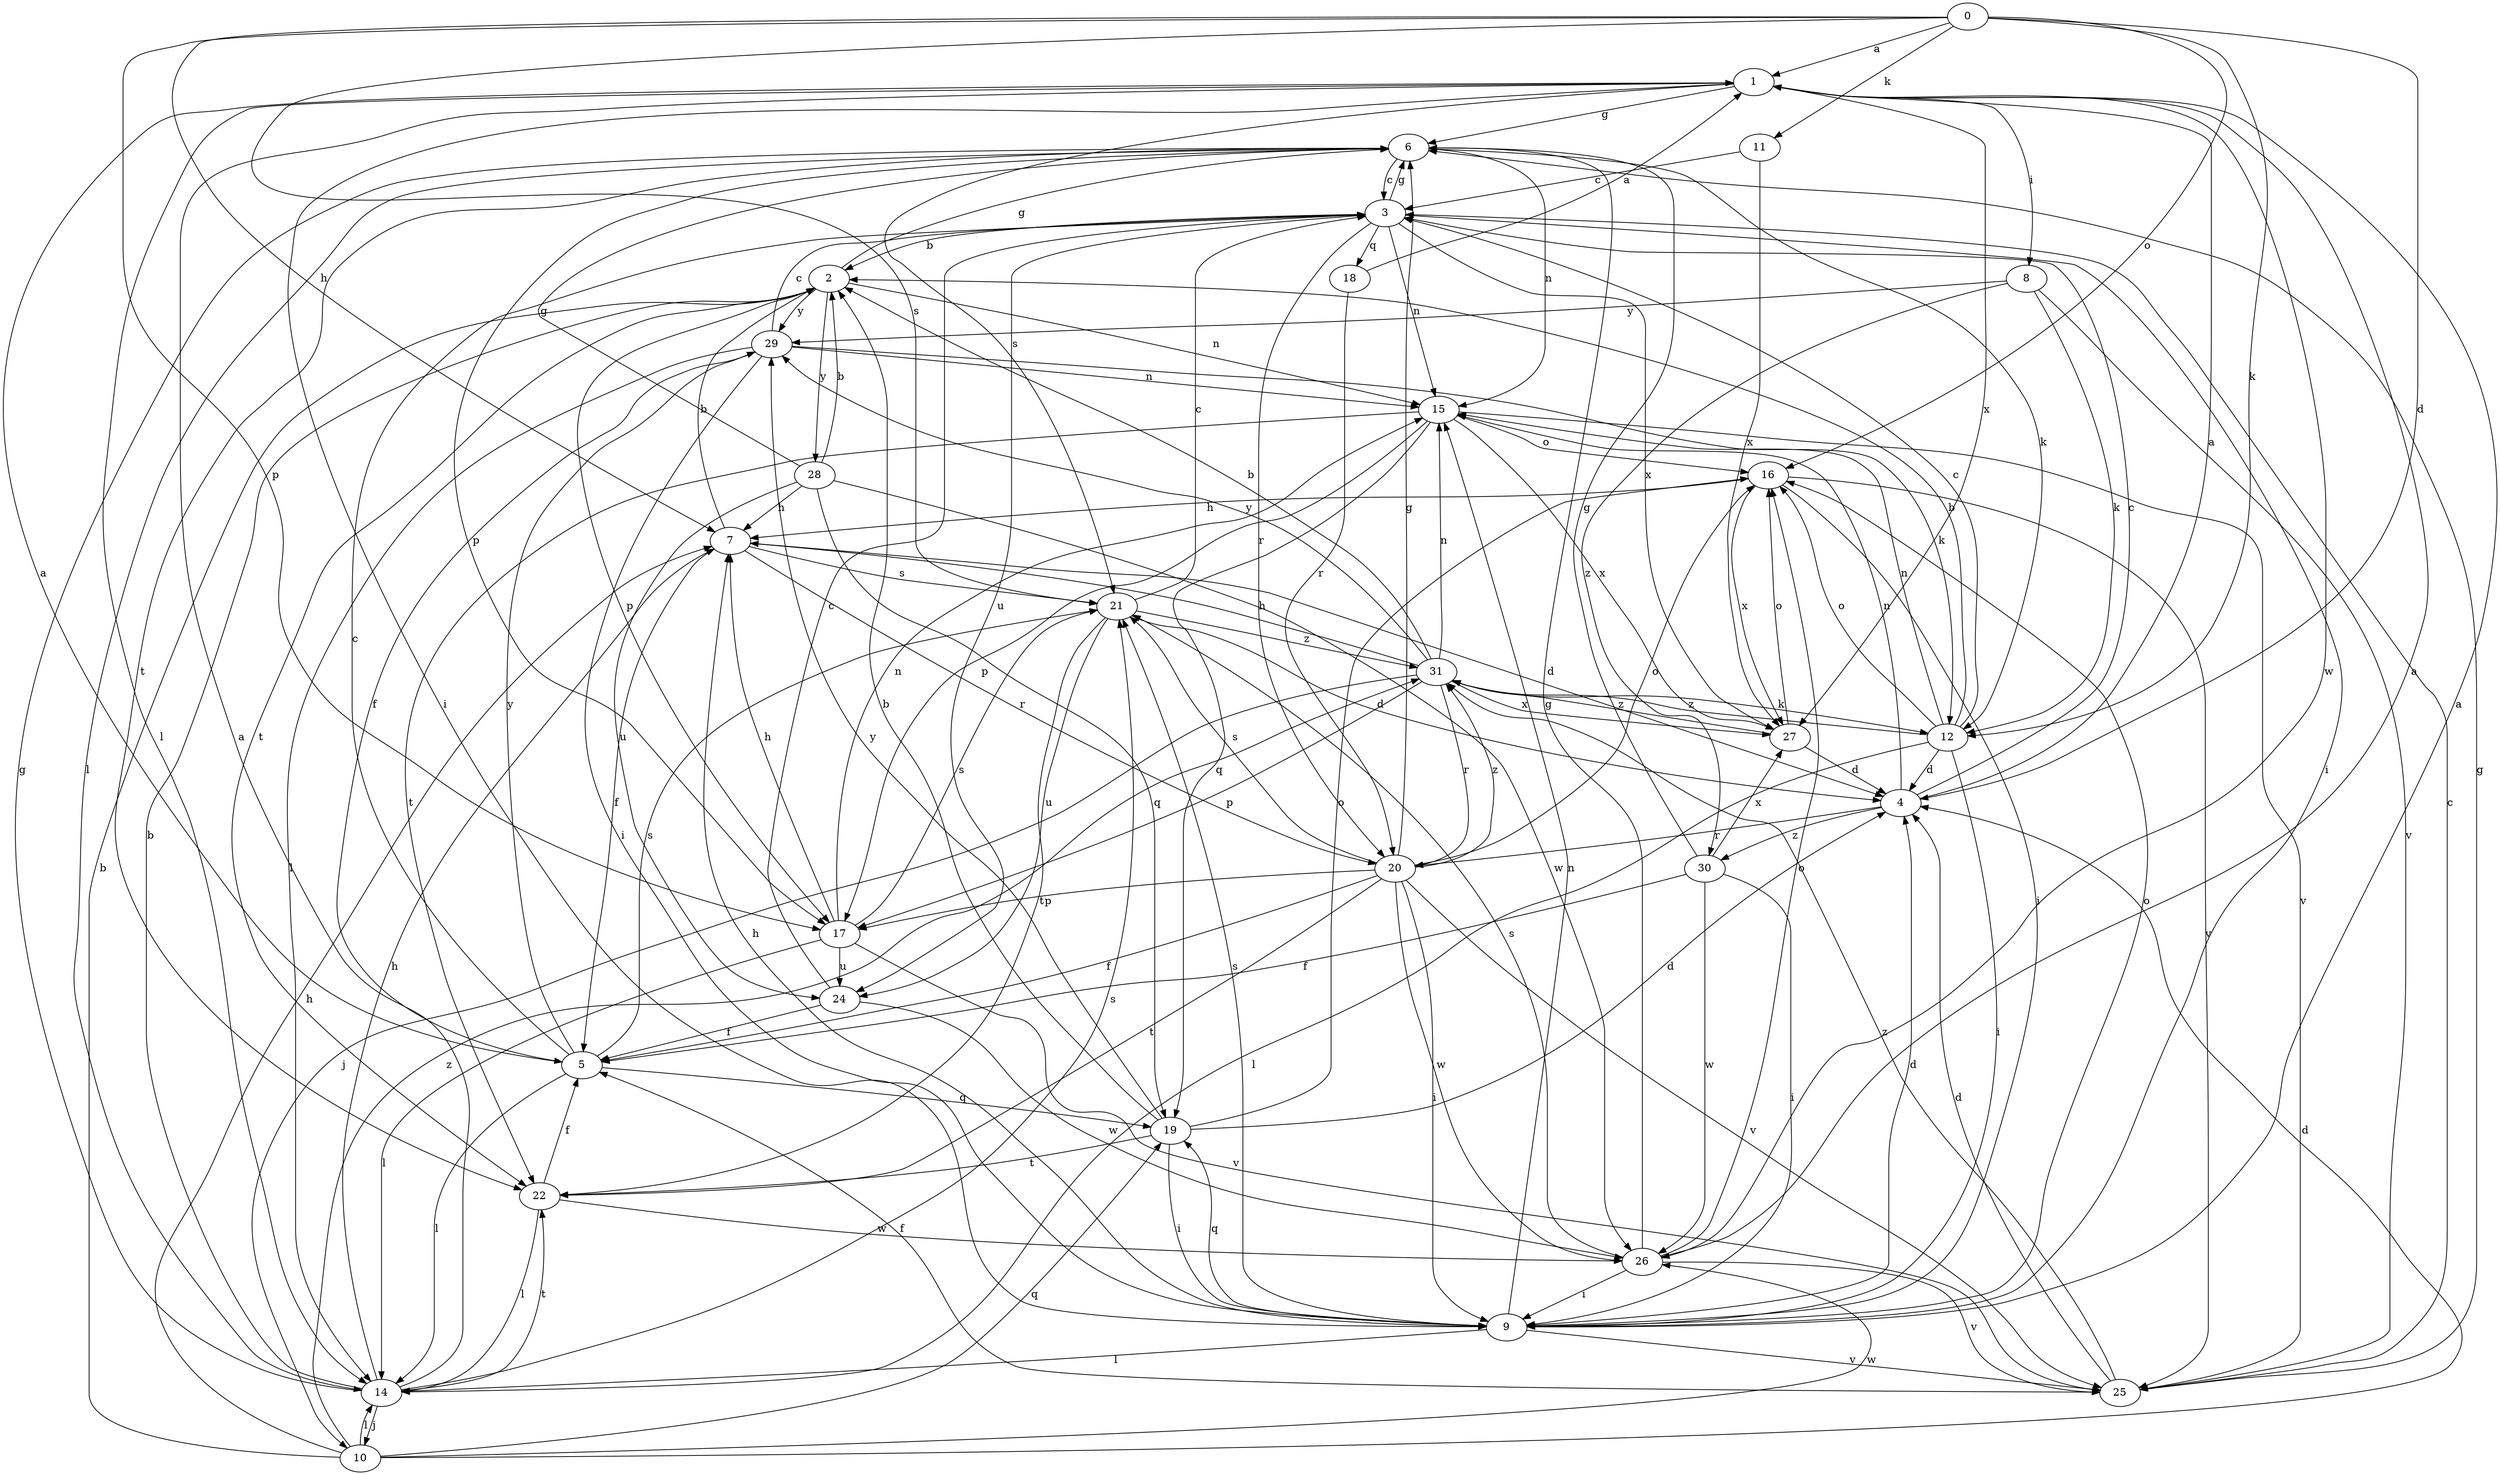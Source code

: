 strict digraph  {
0;
1;
2;
3;
4;
5;
6;
7;
8;
9;
10;
11;
12;
14;
15;
16;
17;
18;
19;
20;
21;
22;
24;
25;
26;
27;
28;
29;
30;
31;
0 -> 1  [label=a];
0 -> 4  [label=d];
0 -> 7  [label=h];
0 -> 11  [label=k];
0 -> 12  [label=k];
0 -> 16  [label=o];
0 -> 17  [label=p];
0 -> 21  [label=s];
1 -> 6  [label=g];
1 -> 8  [label=i];
1 -> 9  [label=i];
1 -> 14  [label=l];
1 -> 21  [label=s];
1 -> 26  [label=w];
1 -> 27  [label=x];
2 -> 6  [label=g];
2 -> 15  [label=n];
2 -> 17  [label=p];
2 -> 22  [label=t];
2 -> 28  [label=y];
2 -> 29  [label=y];
3 -> 2  [label=b];
3 -> 6  [label=g];
3 -> 9  [label=i];
3 -> 15  [label=n];
3 -> 18  [label=q];
3 -> 20  [label=r];
3 -> 24  [label=u];
3 -> 27  [label=x];
4 -> 1  [label=a];
4 -> 3  [label=c];
4 -> 15  [label=n];
4 -> 20  [label=r];
4 -> 30  [label=z];
5 -> 1  [label=a];
5 -> 3  [label=c];
5 -> 14  [label=l];
5 -> 19  [label=q];
5 -> 21  [label=s];
5 -> 29  [label=y];
6 -> 3  [label=c];
6 -> 12  [label=k];
6 -> 14  [label=l];
6 -> 15  [label=n];
6 -> 17  [label=p];
6 -> 22  [label=t];
7 -> 2  [label=b];
7 -> 4  [label=d];
7 -> 5  [label=f];
7 -> 20  [label=r];
7 -> 21  [label=s];
8 -> 12  [label=k];
8 -> 25  [label=v];
8 -> 29  [label=y];
8 -> 30  [label=z];
9 -> 1  [label=a];
9 -> 4  [label=d];
9 -> 7  [label=h];
9 -> 14  [label=l];
9 -> 15  [label=n];
9 -> 16  [label=o];
9 -> 19  [label=q];
9 -> 21  [label=s];
9 -> 25  [label=v];
10 -> 2  [label=b];
10 -> 4  [label=d];
10 -> 7  [label=h];
10 -> 14  [label=l];
10 -> 19  [label=q];
10 -> 26  [label=w];
10 -> 31  [label=z];
11 -> 3  [label=c];
11 -> 27  [label=x];
12 -> 2  [label=b];
12 -> 3  [label=c];
12 -> 4  [label=d];
12 -> 9  [label=i];
12 -> 14  [label=l];
12 -> 15  [label=n];
12 -> 16  [label=o];
12 -> 31  [label=z];
14 -> 1  [label=a];
14 -> 2  [label=b];
14 -> 6  [label=g];
14 -> 7  [label=h];
14 -> 10  [label=j];
14 -> 21  [label=s];
14 -> 22  [label=t];
15 -> 16  [label=o];
15 -> 17  [label=p];
15 -> 19  [label=q];
15 -> 22  [label=t];
15 -> 25  [label=v];
15 -> 27  [label=x];
16 -> 7  [label=h];
16 -> 9  [label=i];
16 -> 25  [label=v];
16 -> 27  [label=x];
17 -> 7  [label=h];
17 -> 14  [label=l];
17 -> 15  [label=n];
17 -> 21  [label=s];
17 -> 24  [label=u];
17 -> 25  [label=v];
18 -> 1  [label=a];
18 -> 20  [label=r];
19 -> 2  [label=b];
19 -> 4  [label=d];
19 -> 9  [label=i];
19 -> 16  [label=o];
19 -> 22  [label=t];
19 -> 29  [label=y];
20 -> 5  [label=f];
20 -> 6  [label=g];
20 -> 9  [label=i];
20 -> 16  [label=o];
20 -> 17  [label=p];
20 -> 21  [label=s];
20 -> 22  [label=t];
20 -> 25  [label=v];
20 -> 26  [label=w];
20 -> 31  [label=z];
21 -> 3  [label=c];
21 -> 4  [label=d];
21 -> 22  [label=t];
21 -> 24  [label=u];
21 -> 31  [label=z];
22 -> 5  [label=f];
22 -> 14  [label=l];
22 -> 26  [label=w];
24 -> 3  [label=c];
24 -> 5  [label=f];
24 -> 26  [label=w];
25 -> 3  [label=c];
25 -> 4  [label=d];
25 -> 5  [label=f];
25 -> 6  [label=g];
25 -> 31  [label=z];
26 -> 1  [label=a];
26 -> 6  [label=g];
26 -> 9  [label=i];
26 -> 16  [label=o];
26 -> 21  [label=s];
26 -> 25  [label=v];
27 -> 4  [label=d];
27 -> 16  [label=o];
27 -> 31  [label=z];
28 -> 2  [label=b];
28 -> 6  [label=g];
28 -> 7  [label=h];
28 -> 19  [label=q];
28 -> 24  [label=u];
28 -> 26  [label=w];
29 -> 3  [label=c];
29 -> 5  [label=f];
29 -> 9  [label=i];
29 -> 12  [label=k];
29 -> 14  [label=l];
29 -> 15  [label=n];
30 -> 5  [label=f];
30 -> 6  [label=g];
30 -> 9  [label=i];
30 -> 26  [label=w];
30 -> 27  [label=x];
31 -> 2  [label=b];
31 -> 7  [label=h];
31 -> 10  [label=j];
31 -> 12  [label=k];
31 -> 15  [label=n];
31 -> 17  [label=p];
31 -> 20  [label=r];
31 -> 27  [label=x];
31 -> 29  [label=y];
}
